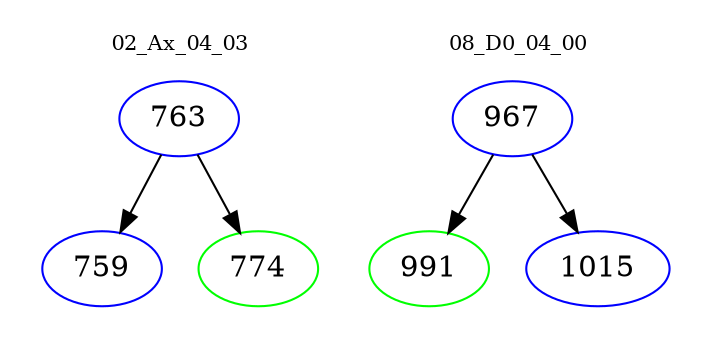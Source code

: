 digraph{
subgraph cluster_0 {
color = white
label = "02_Ax_04_03";
fontsize=10;
T0_763 [label="763", color="blue"]
T0_763 -> T0_759 [color="black"]
T0_759 [label="759", color="blue"]
T0_763 -> T0_774 [color="black"]
T0_774 [label="774", color="green"]
}
subgraph cluster_1 {
color = white
label = "08_D0_04_00";
fontsize=10;
T1_967 [label="967", color="blue"]
T1_967 -> T1_991 [color="black"]
T1_991 [label="991", color="green"]
T1_967 -> T1_1015 [color="black"]
T1_1015 [label="1015", color="blue"]
}
}
